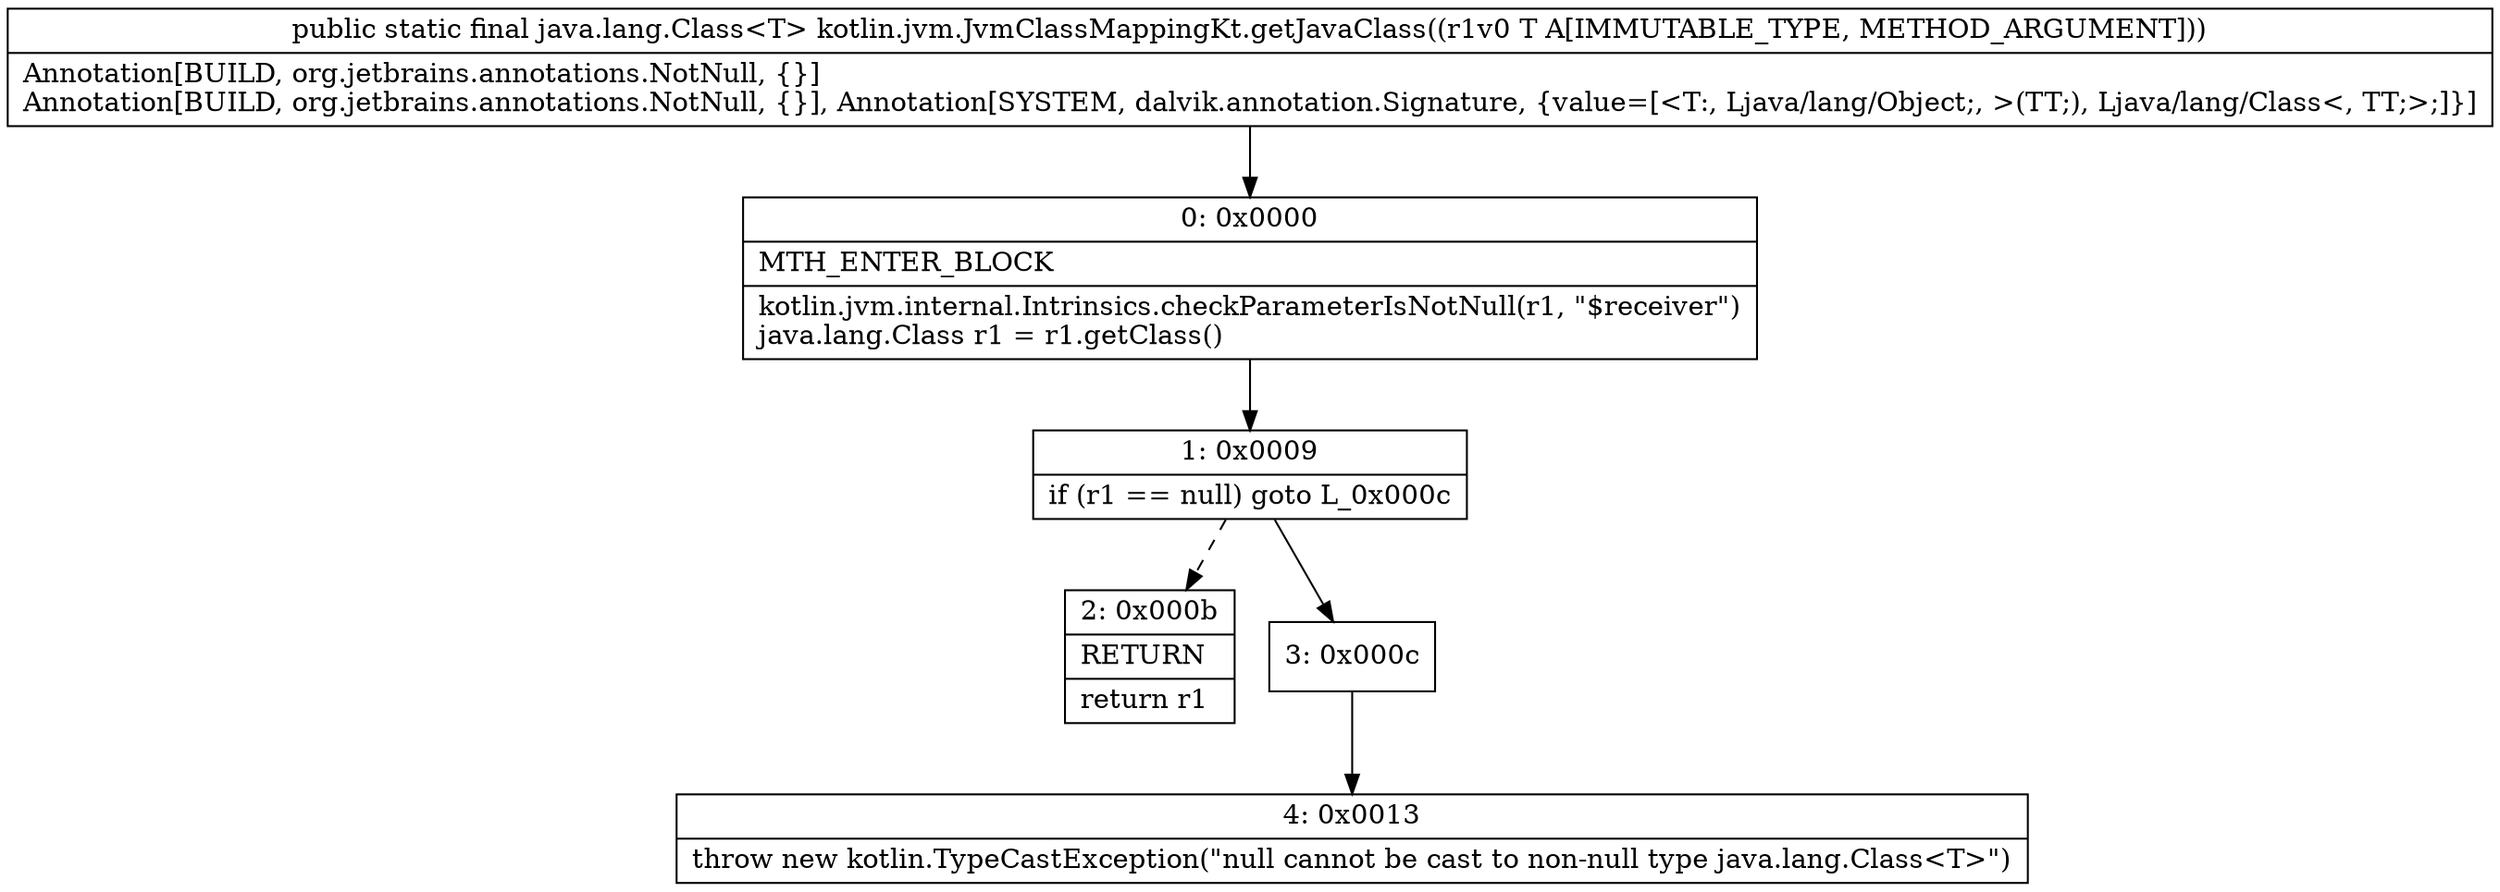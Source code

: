 digraph "CFG forkotlin.jvm.JvmClassMappingKt.getJavaClass(Ljava\/lang\/Object;)Ljava\/lang\/Class;" {
Node_0 [shape=record,label="{0\:\ 0x0000|MTH_ENTER_BLOCK\l|kotlin.jvm.internal.Intrinsics.checkParameterIsNotNull(r1, \"$receiver\")\ljava.lang.Class r1 = r1.getClass()\l}"];
Node_1 [shape=record,label="{1\:\ 0x0009|if (r1 == null) goto L_0x000c\l}"];
Node_2 [shape=record,label="{2\:\ 0x000b|RETURN\l|return r1\l}"];
Node_3 [shape=record,label="{3\:\ 0x000c}"];
Node_4 [shape=record,label="{4\:\ 0x0013|throw new kotlin.TypeCastException(\"null cannot be cast to non\-null type java.lang.Class\<T\>\")\l}"];
MethodNode[shape=record,label="{public static final java.lang.Class\<T\> kotlin.jvm.JvmClassMappingKt.getJavaClass((r1v0 T A[IMMUTABLE_TYPE, METHOD_ARGUMENT]))  | Annotation[BUILD, org.jetbrains.annotations.NotNull, \{\}]\lAnnotation[BUILD, org.jetbrains.annotations.NotNull, \{\}], Annotation[SYSTEM, dalvik.annotation.Signature, \{value=[\<T:, Ljava\/lang\/Object;, \>(TT;), Ljava\/lang\/Class\<, TT;\>;]\}]\l}"];
MethodNode -> Node_0;
Node_0 -> Node_1;
Node_1 -> Node_2[style=dashed];
Node_1 -> Node_3;
Node_3 -> Node_4;
}

